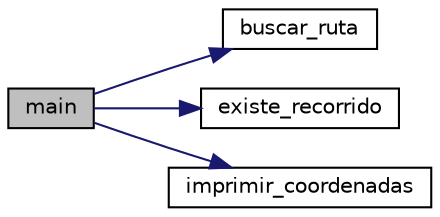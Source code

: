 digraph "main"
{
 // LATEX_PDF_SIZE
  edge [fontname="Helvetica",fontsize="10",labelfontname="Helvetica",labelfontsize="10"];
  node [fontname="Helvetica",fontsize="10",shape=record];
  rankdir="LR";
  Node1 [label="main",height=0.2,width=0.4,color="black", fillcolor="grey75", style="filled", fontcolor="black",tooltip=" "];
  Node1 -> Node2 [color="midnightblue",fontsize="10",style="solid",fontname="Helvetica"];
  Node2 [label="buscar_ruta",height=0.2,width=0.4,color="black", fillcolor="white", style="filled",URL="$_ruta_8c.html#a0eb3c13b175c6d908ca505cf0617e1e9",tooltip="buscar_ruta Busca en las coordenas si existe alguna ruta"];
  Node1 -> Node3 [color="midnightblue",fontsize="10",style="solid",fontname="Helvetica"];
  Node3 [label="existe_recorrido",height=0.2,width=0.4,color="black", fillcolor="white", style="filled",URL="$_ruta_8c.html#ae9b2b00afa9d88e6e08f65e684e66828",tooltip="existe_recorrido Imprime si existe algun recorrido en las coordenadas"];
  Node1 -> Node4 [color="midnightblue",fontsize="10",style="solid",fontname="Helvetica"];
  Node4 [label="imprimir_coordenadas",height=0.2,width=0.4,color="black", fillcolor="white", style="filled",URL="$_ruta_8c.html#a0165b8af990f6b9b2f2e66fb808c4ae5",tooltip="imprimir_coordenadas Imprime las coordenadas"];
}
